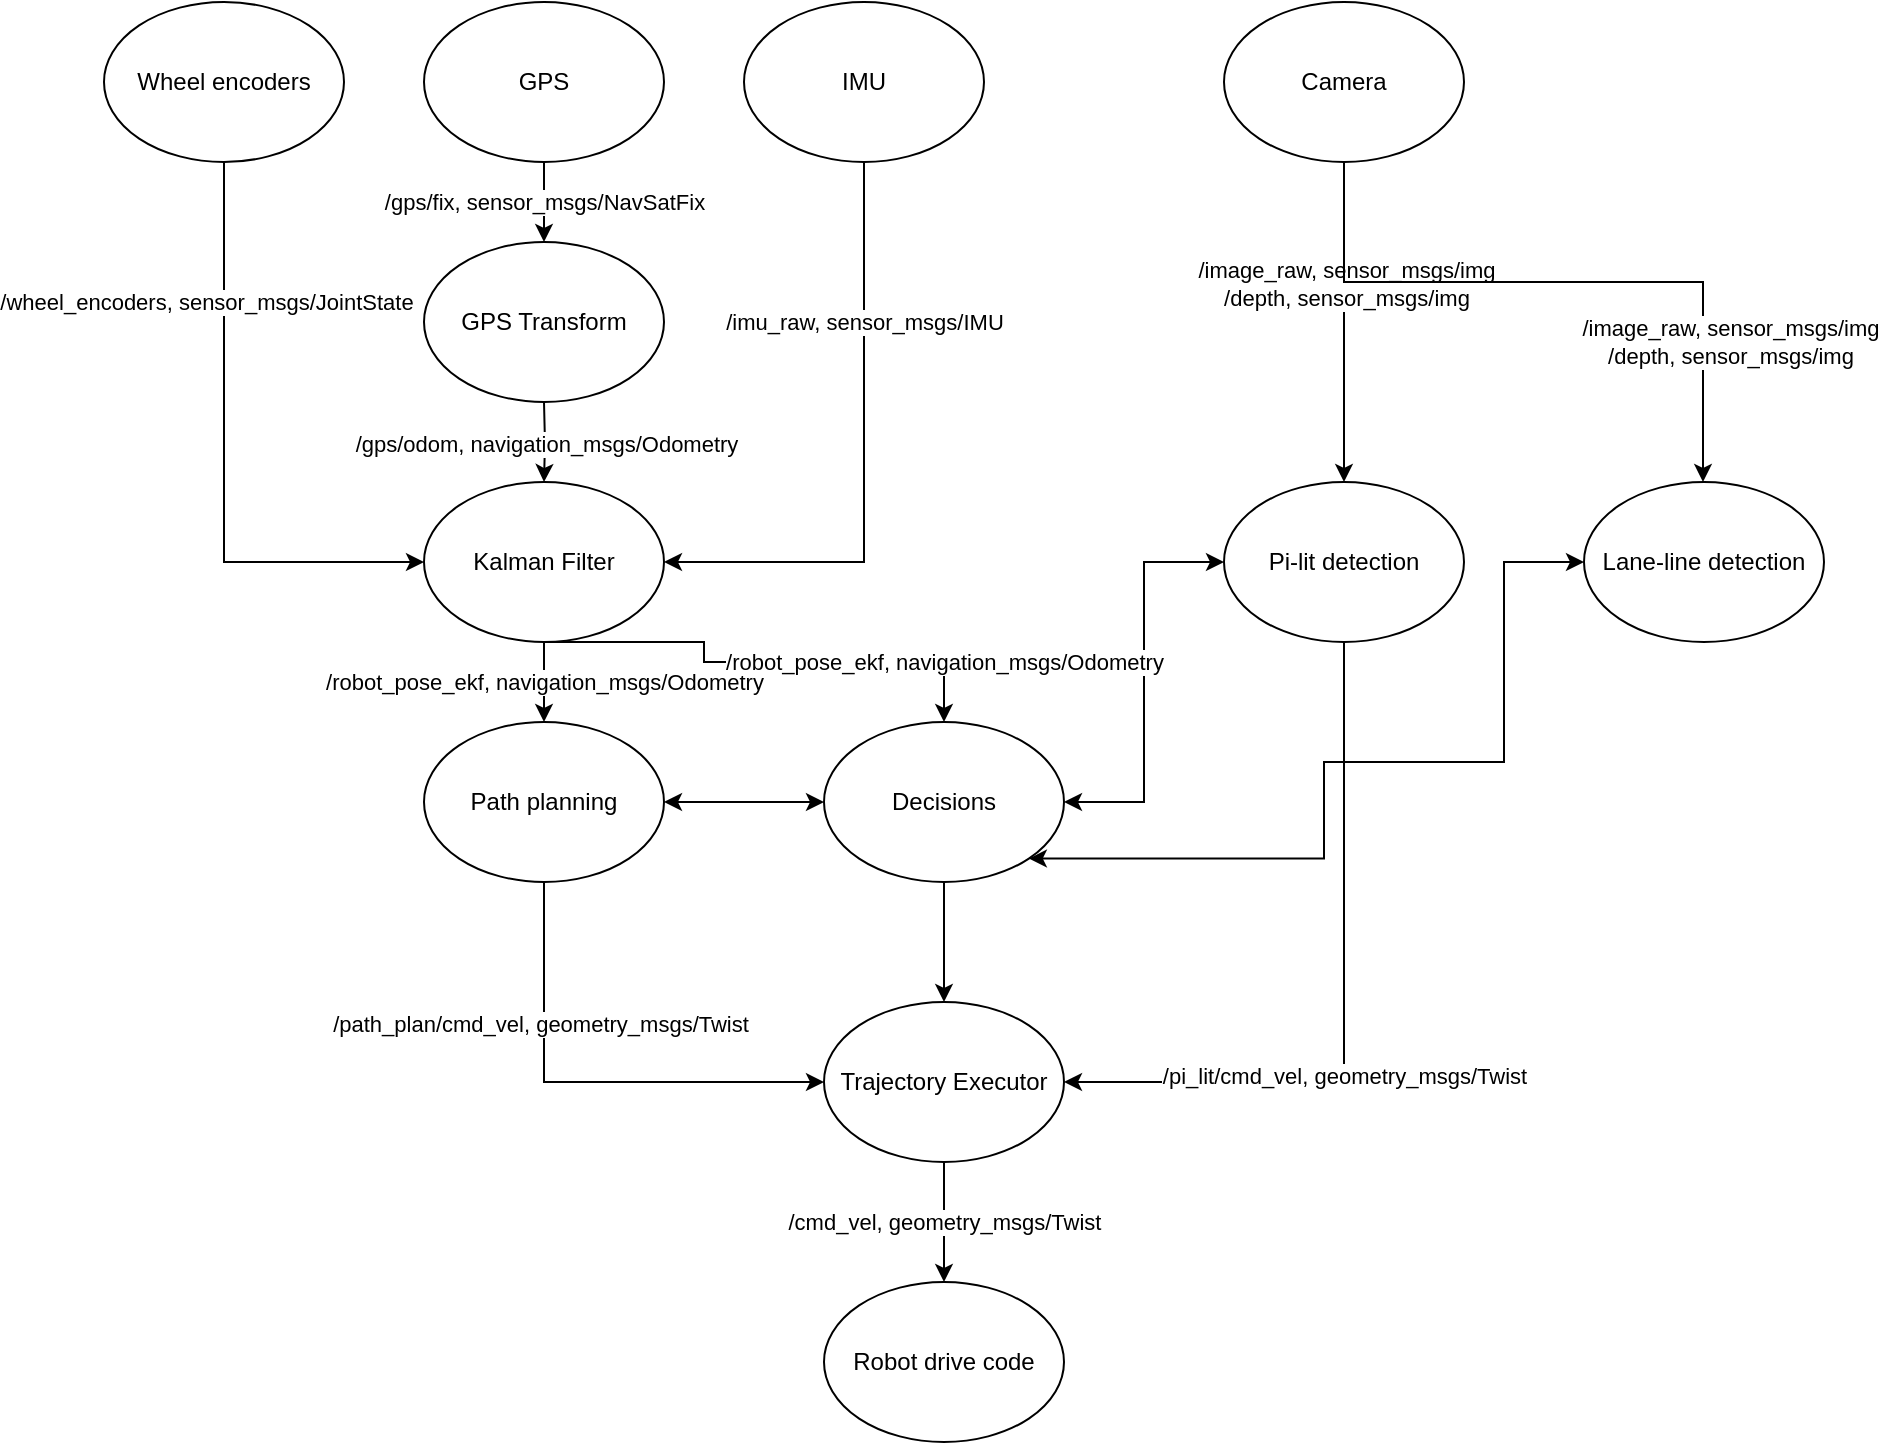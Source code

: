 <mxfile version="20.0.4" type="github">
  <diagram id="-LwDsGsTim9Ij8BkWzet" name="Page-1">
    <mxGraphModel dx="1350" dy="793" grid="1" gridSize="10" guides="1" tooltips="1" connect="1" arrows="1" fold="1" page="1" pageScale="1" pageWidth="2000" pageHeight="2000" math="0" shadow="0">
      <root>
        <mxCell id="0" />
        <mxCell id="1" parent="0" />
        <mxCell id="UofGIAHU9F1FgCIqpLSZ-1" value="Robot drive code" style="ellipse;whiteSpace=wrap;html=1;" vertex="1" parent="1">
          <mxGeometry x="620" y="680" width="120" height="80" as="geometry" />
        </mxCell>
        <mxCell id="UofGIAHU9F1FgCIqpLSZ-18" value="/cmd_vel, geometry_msgs/Twist" style="edgeStyle=orthogonalEdgeStyle;rounded=0;orthogonalLoop=1;jettySize=auto;html=1;exitX=0.5;exitY=1;exitDx=0;exitDy=0;entryX=0.5;entryY=0;entryDx=0;entryDy=0;" edge="1" parent="1" source="UofGIAHU9F1FgCIqpLSZ-34" target="UofGIAHU9F1FgCIqpLSZ-1">
          <mxGeometry relative="1" as="geometry">
            <mxPoint x="480" y="530" as="targetPoint" />
          </mxGeometry>
        </mxCell>
        <mxCell id="UofGIAHU9F1FgCIqpLSZ-35" style="edgeStyle=orthogonalEdgeStyle;rounded=0;orthogonalLoop=1;jettySize=auto;html=1;exitX=0.5;exitY=1;exitDx=0;exitDy=0;entryX=0;entryY=0.5;entryDx=0;entryDy=0;" edge="1" parent="1" source="UofGIAHU9F1FgCIqpLSZ-2" target="UofGIAHU9F1FgCIqpLSZ-34">
          <mxGeometry relative="1" as="geometry" />
        </mxCell>
        <mxCell id="UofGIAHU9F1FgCIqpLSZ-36" value="/path_plan/cmd_vel, geometry_msgs/Twist" style="edgeLabel;html=1;align=center;verticalAlign=middle;resizable=0;points=[];" vertex="1" connectable="0" parent="UofGIAHU9F1FgCIqpLSZ-35">
          <mxGeometry x="-0.408" y="-2" relative="1" as="geometry">
            <mxPoint as="offset" />
          </mxGeometry>
        </mxCell>
        <mxCell id="UofGIAHU9F1FgCIqpLSZ-2" value="&lt;div&gt;Path planning&lt;/div&gt;" style="ellipse;whiteSpace=wrap;html=1;" vertex="1" parent="1">
          <mxGeometry x="420" y="400" width="120" height="80" as="geometry" />
        </mxCell>
        <mxCell id="UofGIAHU9F1FgCIqpLSZ-17" value="/robot_pose_ekf, navigation_msgs/Odometry" style="edgeStyle=orthogonalEdgeStyle;rounded=0;orthogonalLoop=1;jettySize=auto;html=1;exitX=0.5;exitY=1;exitDx=0;exitDy=0;entryX=0.5;entryY=0;entryDx=0;entryDy=0;" edge="1" parent="1" source="UofGIAHU9F1FgCIqpLSZ-3" target="UofGIAHU9F1FgCIqpLSZ-2">
          <mxGeometry relative="1" as="geometry">
            <mxPoint x="590" y="380" as="targetPoint" />
          </mxGeometry>
        </mxCell>
        <mxCell id="UofGIAHU9F1FgCIqpLSZ-3" value="&lt;div&gt;Kalman Filter&lt;/div&gt;" style="ellipse;whiteSpace=wrap;html=1;" vertex="1" parent="1">
          <mxGeometry x="420" y="280" width="120" height="80" as="geometry" />
        </mxCell>
        <mxCell id="UofGIAHU9F1FgCIqpLSZ-13" style="edgeStyle=orthogonalEdgeStyle;rounded=0;orthogonalLoop=1;jettySize=auto;html=1;exitX=0.5;exitY=1;exitDx=0;exitDy=0;entryX=1;entryY=0.5;entryDx=0;entryDy=0;" edge="1" parent="1" source="UofGIAHU9F1FgCIqpLSZ-4" target="UofGIAHU9F1FgCIqpLSZ-3">
          <mxGeometry relative="1" as="geometry" />
        </mxCell>
        <mxCell id="UofGIAHU9F1FgCIqpLSZ-19" value="/imu_raw, sensor_msgs/IMU" style="edgeLabel;html=1;align=center;verticalAlign=middle;resizable=0;points=[];" vertex="1" connectable="0" parent="UofGIAHU9F1FgCIqpLSZ-13">
          <mxGeometry x="-0.213" y="-1" relative="1" as="geometry">
            <mxPoint x="1" y="-38" as="offset" />
          </mxGeometry>
        </mxCell>
        <mxCell id="UofGIAHU9F1FgCIqpLSZ-4" value="IMU" style="ellipse;whiteSpace=wrap;html=1;" vertex="1" parent="1">
          <mxGeometry x="580" y="40" width="120" height="80" as="geometry" />
        </mxCell>
        <mxCell id="UofGIAHU9F1FgCIqpLSZ-12" value="/gps/fix, sensor_msgs/NavSatFix" style="edgeStyle=orthogonalEdgeStyle;rounded=0;orthogonalLoop=1;jettySize=auto;html=1;exitX=0.5;exitY=1;exitDx=0;exitDy=0;entryX=0.5;entryY=0;entryDx=0;entryDy=0;" edge="1" parent="1" source="UofGIAHU9F1FgCIqpLSZ-5" target="UofGIAHU9F1FgCIqpLSZ-6">
          <mxGeometry relative="1" as="geometry" />
        </mxCell>
        <mxCell id="UofGIAHU9F1FgCIqpLSZ-5" value="GPS" style="ellipse;whiteSpace=wrap;html=1;" vertex="1" parent="1">
          <mxGeometry x="420" y="40" width="120" height="80" as="geometry" />
        </mxCell>
        <mxCell id="UofGIAHU9F1FgCIqpLSZ-11" value="/gps/odom, navigation_msgs/Odometry" style="edgeStyle=orthogonalEdgeStyle;rounded=0;orthogonalLoop=1;jettySize=auto;html=1;exitX=0.5;exitY=1;exitDx=0;exitDy=0;entryX=0.5;entryY=0;entryDx=0;entryDy=0;" edge="1" parent="1">
          <mxGeometry relative="1" as="geometry">
            <mxPoint x="480" y="240" as="sourcePoint" />
            <mxPoint x="480" y="280" as="targetPoint" />
          </mxGeometry>
        </mxCell>
        <mxCell id="UofGIAHU9F1FgCIqpLSZ-6" value="GPS Transform" style="ellipse;whiteSpace=wrap;html=1;" vertex="1" parent="1">
          <mxGeometry x="420" y="160" width="120" height="80" as="geometry" />
        </mxCell>
        <mxCell id="UofGIAHU9F1FgCIqpLSZ-10" style="edgeStyle=orthogonalEdgeStyle;rounded=0;orthogonalLoop=1;jettySize=auto;html=1;exitX=0.5;exitY=1;exitDx=0;exitDy=0;entryX=0;entryY=0.5;entryDx=0;entryDy=0;" edge="1" parent="1" source="UofGIAHU9F1FgCIqpLSZ-7" target="UofGIAHU9F1FgCIqpLSZ-3">
          <mxGeometry relative="1" as="geometry" />
        </mxCell>
        <mxCell id="UofGIAHU9F1FgCIqpLSZ-20" value="&lt;div&gt;/wheel_encoders, sensor_msgs/JointState&lt;/div&gt;" style="edgeLabel;html=1;align=center;verticalAlign=middle;resizable=0;points=[];" vertex="1" connectable="0" parent="UofGIAHU9F1FgCIqpLSZ-10">
          <mxGeometry x="-0.533" y="5" relative="1" as="geometry">
            <mxPoint x="-14" as="offset" />
          </mxGeometry>
        </mxCell>
        <mxCell id="UofGIAHU9F1FgCIqpLSZ-7" value="&lt;div&gt;Wheel encoders&lt;/div&gt;" style="ellipse;whiteSpace=wrap;html=1;" vertex="1" parent="1">
          <mxGeometry x="260" y="40" width="120" height="80" as="geometry" />
        </mxCell>
        <mxCell id="UofGIAHU9F1FgCIqpLSZ-25" style="edgeStyle=orthogonalEdgeStyle;rounded=0;orthogonalLoop=1;jettySize=auto;html=1;exitX=0.5;exitY=1;exitDx=0;exitDy=0;entryX=0.5;entryY=0;entryDx=0;entryDy=0;" edge="1" parent="1" source="UofGIAHU9F1FgCIqpLSZ-21" target="UofGIAHU9F1FgCIqpLSZ-22">
          <mxGeometry relative="1" as="geometry">
            <Array as="points">
              <mxPoint x="880" y="220" />
              <mxPoint x="880" y="220" />
            </Array>
          </mxGeometry>
        </mxCell>
        <mxCell id="UofGIAHU9F1FgCIqpLSZ-37" value="&lt;div&gt;/image_raw, sensor_msgs/img&lt;/div&gt;&lt;div&gt;/depth, sensor_msgs/img&lt;br&gt;&lt;/div&gt;" style="edgeLabel;html=1;align=center;verticalAlign=middle;resizable=0;points=[];" vertex="1" connectable="0" parent="UofGIAHU9F1FgCIqpLSZ-25">
          <mxGeometry x="-0.237" y="1" relative="1" as="geometry">
            <mxPoint as="offset" />
          </mxGeometry>
        </mxCell>
        <mxCell id="UofGIAHU9F1FgCIqpLSZ-21" value="Camera" style="ellipse;whiteSpace=wrap;html=1;" vertex="1" parent="1">
          <mxGeometry x="820" y="40" width="120" height="80" as="geometry" />
        </mxCell>
        <mxCell id="UofGIAHU9F1FgCIqpLSZ-26" style="edgeStyle=orthogonalEdgeStyle;rounded=0;orthogonalLoop=1;jettySize=auto;html=1;exitX=0.5;exitY=1;exitDx=0;exitDy=0;entryX=1;entryY=0.5;entryDx=0;entryDy=0;" edge="1" parent="1" source="UofGIAHU9F1FgCIqpLSZ-22" target="UofGIAHU9F1FgCIqpLSZ-34">
          <mxGeometry relative="1" as="geometry" />
        </mxCell>
        <mxCell id="UofGIAHU9F1FgCIqpLSZ-27" value="/pi_lit/cmd_vel, geometry_msgs/Twist" style="edgeLabel;html=1;align=center;verticalAlign=middle;resizable=0;points=[];" vertex="1" connectable="0" parent="UofGIAHU9F1FgCIqpLSZ-26">
          <mxGeometry x="0.204" relative="1" as="geometry">
            <mxPoint as="offset" />
          </mxGeometry>
        </mxCell>
        <mxCell id="UofGIAHU9F1FgCIqpLSZ-30" style="edgeStyle=orthogonalEdgeStyle;rounded=0;orthogonalLoop=1;jettySize=auto;html=1;entryX=0;entryY=0.5;entryDx=0;entryDy=0;exitX=1;exitY=0.5;exitDx=0;exitDy=0;startArrow=classic;startFill=1;" edge="1" parent="1" source="UofGIAHU9F1FgCIqpLSZ-28" target="UofGIAHU9F1FgCIqpLSZ-22">
          <mxGeometry relative="1" as="geometry">
            <mxPoint x="740" y="330" as="sourcePoint" />
          </mxGeometry>
        </mxCell>
        <mxCell id="UofGIAHU9F1FgCIqpLSZ-22" value="Pi-lit detection" style="ellipse;whiteSpace=wrap;html=1;" vertex="1" parent="1">
          <mxGeometry x="820" y="280" width="120" height="80" as="geometry" />
        </mxCell>
        <mxCell id="UofGIAHU9F1FgCIqpLSZ-33" style="edgeStyle=orthogonalEdgeStyle;rounded=0;orthogonalLoop=1;jettySize=auto;html=1;exitX=0;exitY=0.5;exitDx=0;exitDy=0;entryX=1;entryY=0.5;entryDx=0;entryDy=0;startArrow=classic;startFill=1;" edge="1" parent="1" source="UofGIAHU9F1FgCIqpLSZ-28" target="UofGIAHU9F1FgCIqpLSZ-2">
          <mxGeometry relative="1" as="geometry" />
        </mxCell>
        <mxCell id="UofGIAHU9F1FgCIqpLSZ-40" style="edgeStyle=orthogonalEdgeStyle;rounded=0;orthogonalLoop=1;jettySize=auto;html=1;exitX=1;exitY=1;exitDx=0;exitDy=0;entryX=0;entryY=0.5;entryDx=0;entryDy=0;startArrow=classic;startFill=1;" edge="1" parent="1" source="UofGIAHU9F1FgCIqpLSZ-28" target="UofGIAHU9F1FgCIqpLSZ-29">
          <mxGeometry relative="1" as="geometry">
            <Array as="points">
              <mxPoint x="870" y="468" />
              <mxPoint x="870" y="420" />
              <mxPoint x="960" y="420" />
              <mxPoint x="960" y="320" />
            </Array>
          </mxGeometry>
        </mxCell>
        <mxCell id="UofGIAHU9F1FgCIqpLSZ-46" style="edgeStyle=orthogonalEdgeStyle;rounded=0;orthogonalLoop=1;jettySize=auto;html=1;exitX=0.5;exitY=1;exitDx=0;exitDy=0;entryX=0.5;entryY=0;entryDx=0;entryDy=0;startArrow=none;startFill=0;" edge="1" parent="1" source="UofGIAHU9F1FgCIqpLSZ-28" target="UofGIAHU9F1FgCIqpLSZ-34">
          <mxGeometry relative="1" as="geometry" />
        </mxCell>
        <mxCell id="UofGIAHU9F1FgCIqpLSZ-28" value="Decisions" style="ellipse;whiteSpace=wrap;html=1;" vertex="1" parent="1">
          <mxGeometry x="620" y="400" width="120" height="80" as="geometry" />
        </mxCell>
        <mxCell id="UofGIAHU9F1FgCIqpLSZ-29" value="Lane-line detection" style="ellipse;whiteSpace=wrap;html=1;" vertex="1" parent="1">
          <mxGeometry x="1000" y="280" width="120" height="80" as="geometry" />
        </mxCell>
        <mxCell id="UofGIAHU9F1FgCIqpLSZ-34" value="Trajectory Executor" style="ellipse;whiteSpace=wrap;html=1;" vertex="1" parent="1">
          <mxGeometry x="620" y="540" width="120" height="80" as="geometry" />
        </mxCell>
        <mxCell id="UofGIAHU9F1FgCIqpLSZ-38" style="edgeStyle=orthogonalEdgeStyle;rounded=0;orthogonalLoop=1;jettySize=auto;html=1;entryX=0.5;entryY=0;entryDx=0;entryDy=0;" edge="1" parent="1">
          <mxGeometry relative="1" as="geometry">
            <mxPoint x="880" y="120" as="sourcePoint" />
            <mxPoint x="1059.5" y="280" as="targetPoint" />
            <Array as="points">
              <mxPoint x="880" y="180" />
              <mxPoint x="1060" y="180" />
            </Array>
          </mxGeometry>
        </mxCell>
        <mxCell id="UofGIAHU9F1FgCIqpLSZ-39" value="&lt;div&gt;/image_raw, sensor_msgs/img&lt;/div&gt;&lt;div&gt;/depth, sensor_msgs/img&lt;br&gt;&lt;/div&gt;" style="edgeLabel;html=1;align=center;verticalAlign=middle;resizable=0;points=[];" vertex="1" connectable="0" parent="UofGIAHU9F1FgCIqpLSZ-38">
          <mxGeometry x="-0.237" y="1" relative="1" as="geometry">
            <mxPoint x="123" y="31" as="offset" />
          </mxGeometry>
        </mxCell>
        <mxCell id="UofGIAHU9F1FgCIqpLSZ-43" value="/robot_pose_ekf, navigation_msgs/Odometry" style="edgeStyle=orthogonalEdgeStyle;rounded=0;orthogonalLoop=1;jettySize=auto;html=1;entryX=0.5;entryY=0;entryDx=0;entryDy=0;exitX=0.5;exitY=1;exitDx=0;exitDy=0;" edge="1" parent="1" source="UofGIAHU9F1FgCIqpLSZ-3">
          <mxGeometry x="0.75" relative="1" as="geometry">
            <mxPoint x="560" y="350" as="sourcePoint" />
            <mxPoint x="680" y="400" as="targetPoint" />
            <Array as="points">
              <mxPoint x="560" y="360" />
              <mxPoint x="560" y="370" />
              <mxPoint x="680" y="370" />
            </Array>
            <mxPoint as="offset" />
          </mxGeometry>
        </mxCell>
      </root>
    </mxGraphModel>
  </diagram>
</mxfile>
